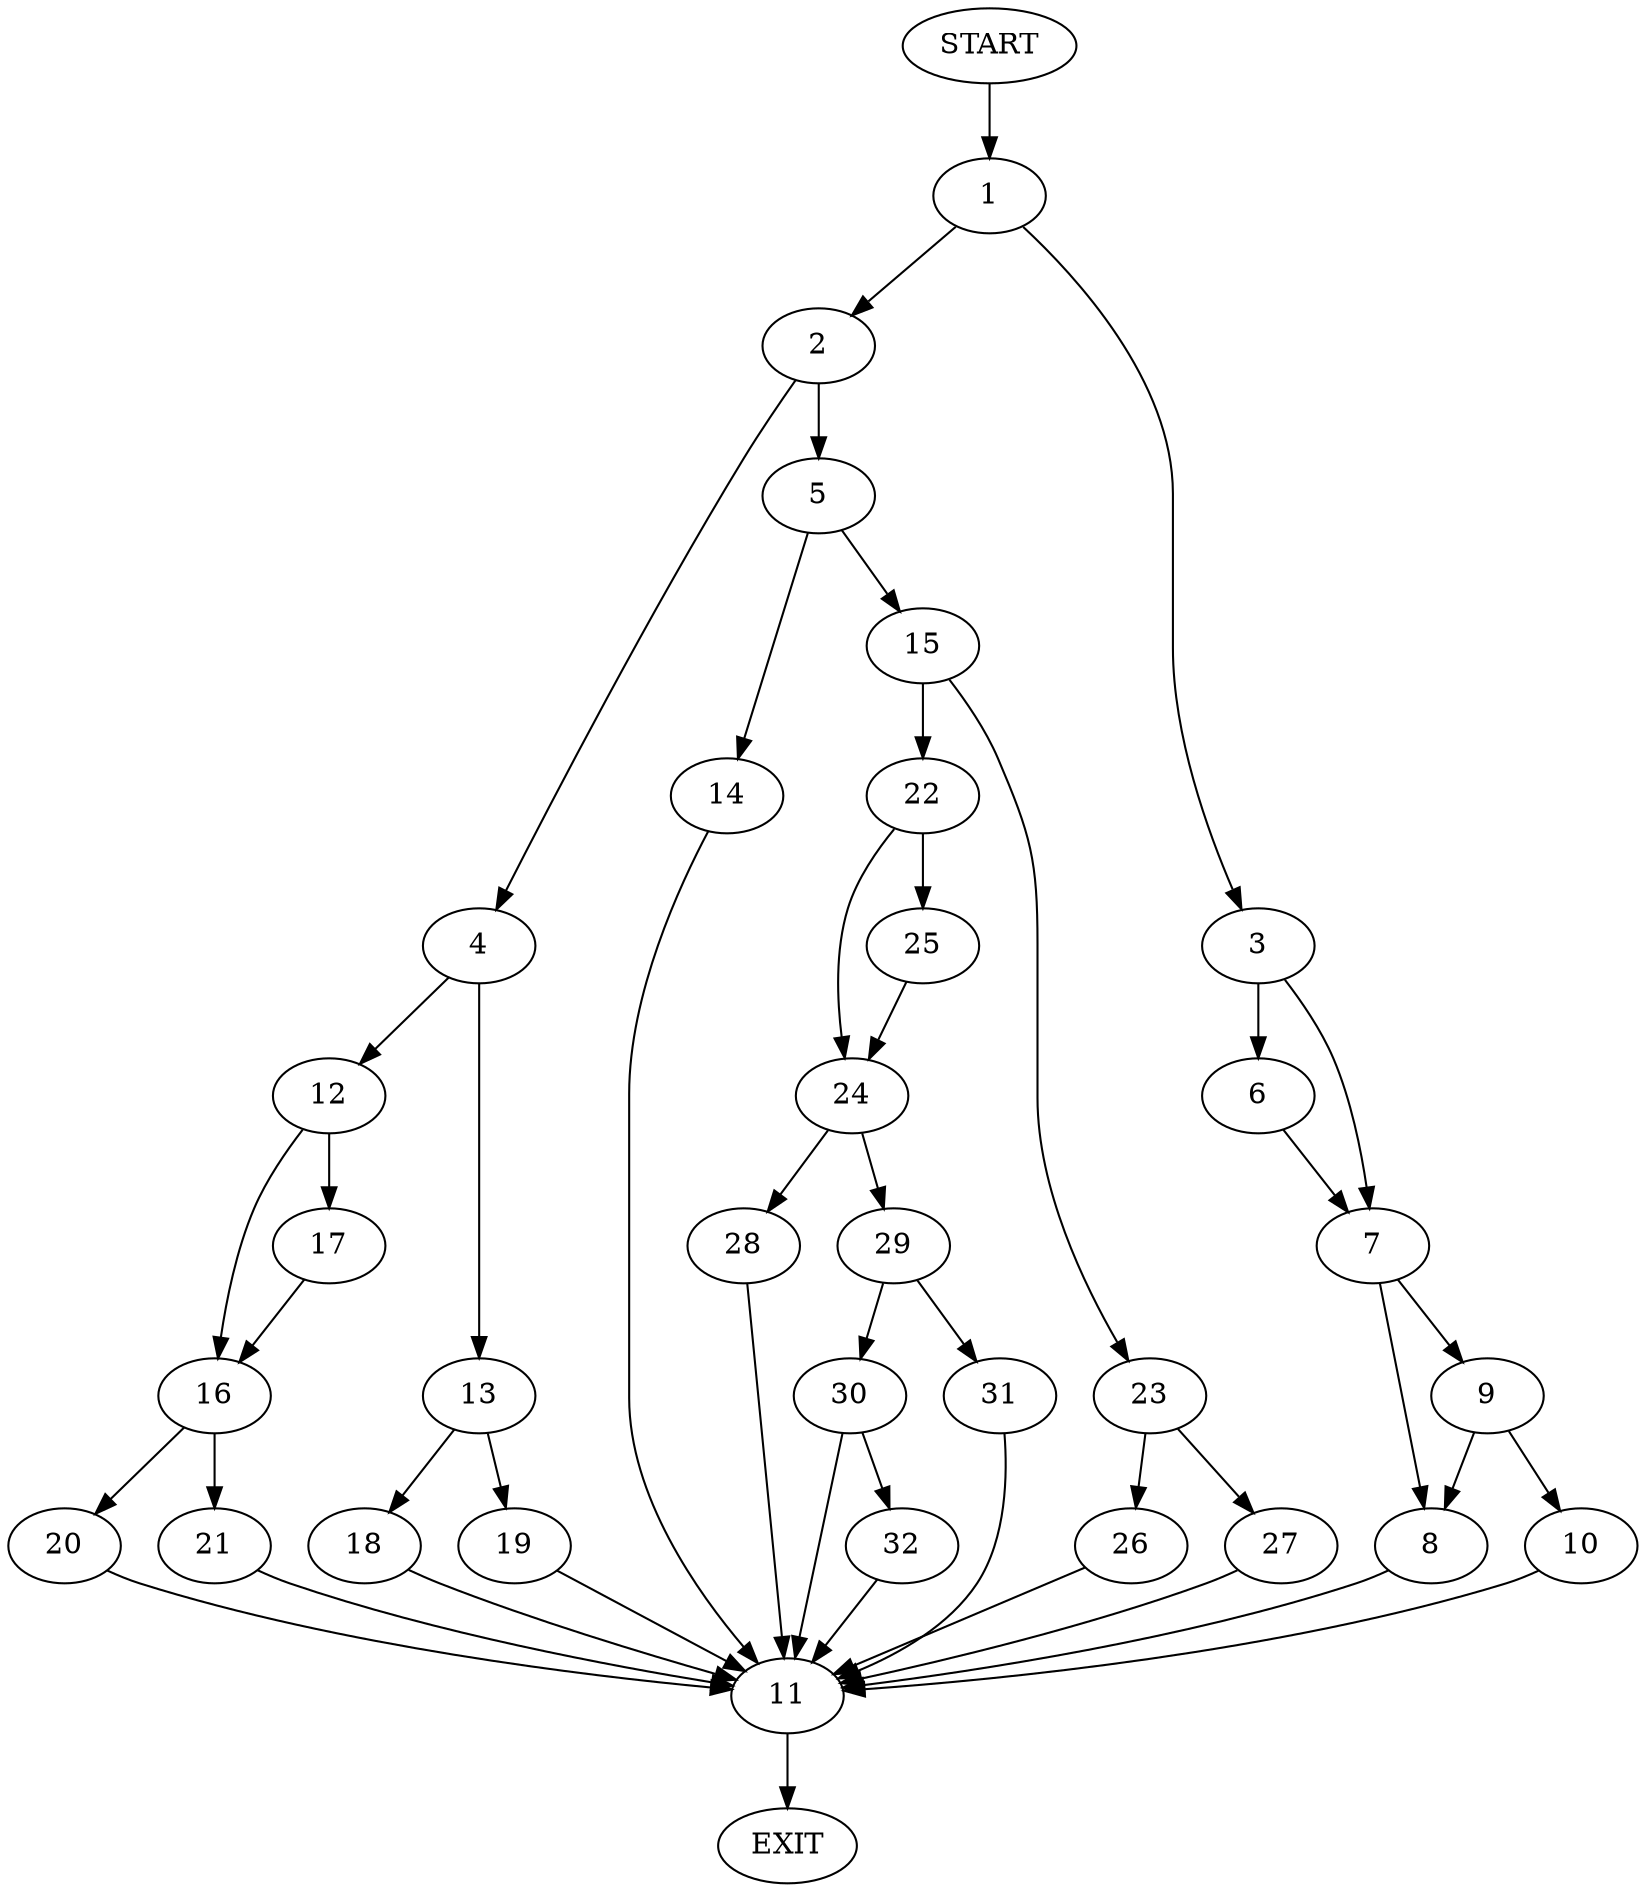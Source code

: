 digraph {
0 [label="START"]
33 [label="EXIT"]
0 -> 1
1 -> 2
1 -> 3
2 -> 4
2 -> 5
3 -> 6
3 -> 7
7 -> 8
7 -> 9
6 -> 7
9 -> 8
9 -> 10
8 -> 11
10 -> 11
11 -> 33
4 -> 12
4 -> 13
5 -> 14
5 -> 15
12 -> 16
12 -> 17
13 -> 18
13 -> 19
18 -> 11
19 -> 11
17 -> 16
16 -> 20
16 -> 21
20 -> 11
21 -> 11
14 -> 11
15 -> 22
15 -> 23
22 -> 24
22 -> 25
23 -> 26
23 -> 27
26 -> 11
27 -> 11
24 -> 28
24 -> 29
25 -> 24
29 -> 30
29 -> 31
28 -> 11
30 -> 11
30 -> 32
31 -> 11
32 -> 11
}
